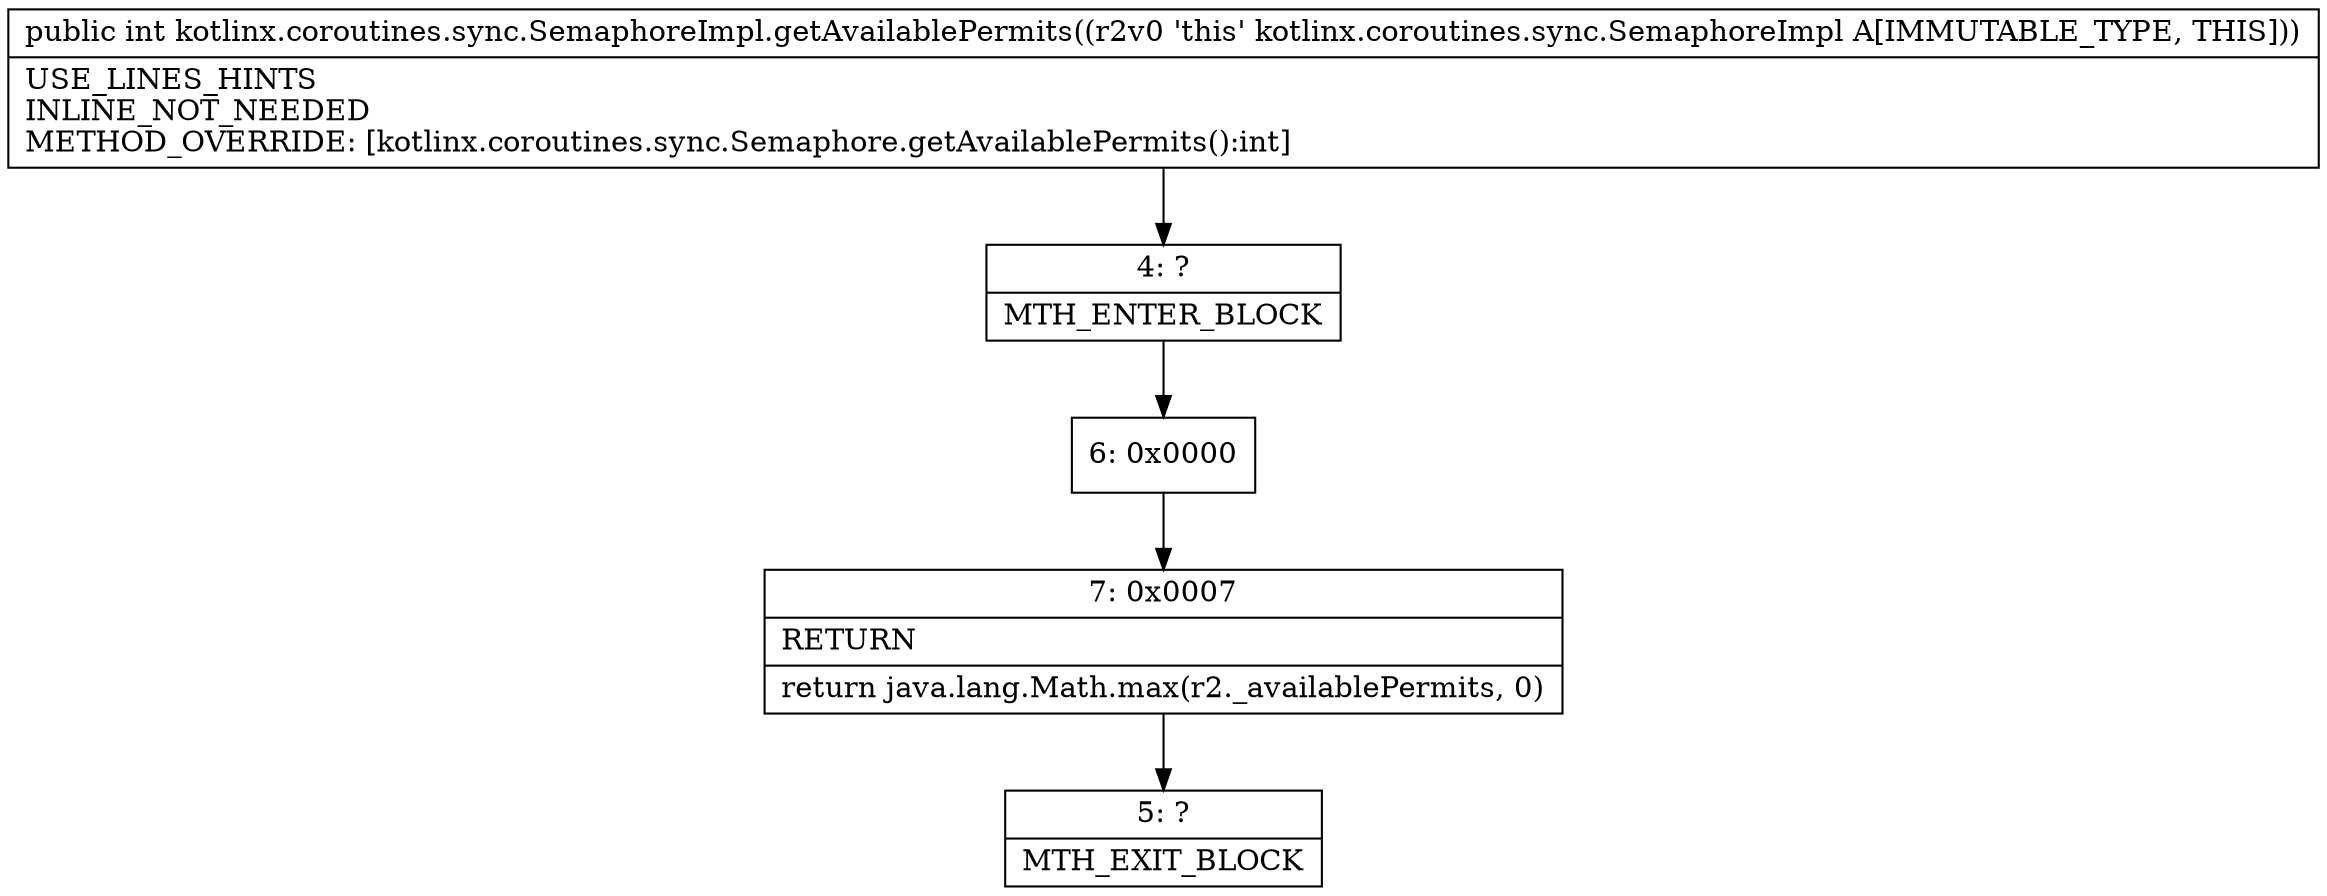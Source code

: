 digraph "CFG forkotlinx.coroutines.sync.SemaphoreImpl.getAvailablePermits()I" {
Node_4 [shape=record,label="{4\:\ ?|MTH_ENTER_BLOCK\l}"];
Node_6 [shape=record,label="{6\:\ 0x0000}"];
Node_7 [shape=record,label="{7\:\ 0x0007|RETURN\l|return java.lang.Math.max(r2._availablePermits, 0)\l}"];
Node_5 [shape=record,label="{5\:\ ?|MTH_EXIT_BLOCK\l}"];
MethodNode[shape=record,label="{public int kotlinx.coroutines.sync.SemaphoreImpl.getAvailablePermits((r2v0 'this' kotlinx.coroutines.sync.SemaphoreImpl A[IMMUTABLE_TYPE, THIS]))  | USE_LINES_HINTS\lINLINE_NOT_NEEDED\lMETHOD_OVERRIDE: [kotlinx.coroutines.sync.Semaphore.getAvailablePermits():int]\l}"];
MethodNode -> Node_4;Node_4 -> Node_6;
Node_6 -> Node_7;
Node_7 -> Node_5;
}

